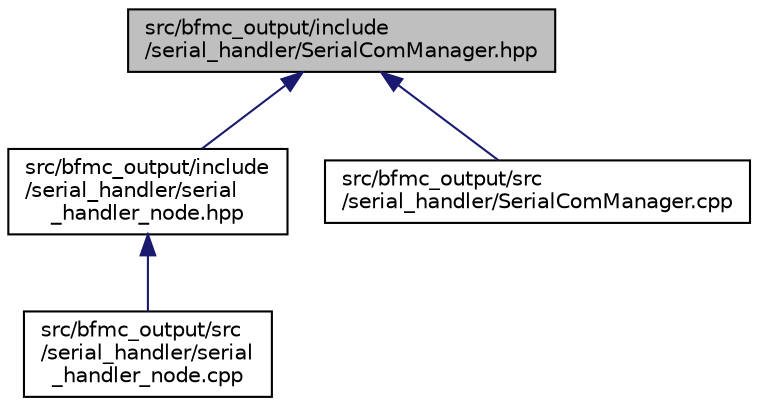 digraph "src/bfmc_output/include/serial_handler/SerialComManager.hpp"
{
 // LATEX_PDF_SIZE
  edge [fontname="Helvetica",fontsize="10",labelfontname="Helvetica",labelfontsize="10"];
  node [fontname="Helvetica",fontsize="10",shape=record];
  Node1 [label="src/bfmc_output/include\l/serial_handler/SerialComManager.hpp",height=0.2,width=0.4,color="black", fillcolor="grey75", style="filled", fontcolor="black",tooltip="The header file holds the class for sending commands to the STM board."];
  Node1 -> Node2 [dir="back",color="midnightblue",fontsize="10",style="solid",fontname="Helvetica"];
  Node2 [label="src/bfmc_output/include\l/serial_handler/serial\l_handler_node.hpp",height=0.2,width=0.4,color="black", fillcolor="white", style="filled",URL="$serial__handler__node_8hpp.html",tooltip="The header file holds the class for converting the ROS command messages to messages that can be sent ..."];
  Node2 -> Node3 [dir="back",color="midnightblue",fontsize="10",style="solid",fontname="Helvetica"];
  Node3 [label="src/bfmc_output/src\l/serial_handler/serial\l_handler_node.cpp",height=0.2,width=0.4,color="black", fillcolor="white", style="filled",URL="$serial__handler__node_8cpp.html",tooltip="This file holds the logic for converting the ROS command messages to messages that can be sent to the..."];
  Node1 -> Node4 [dir="back",color="midnightblue",fontsize="10",style="solid",fontname="Helvetica"];
  Node4 [label="src/bfmc_output/src\l/serial_handler/SerialComManager.cpp",height=0.2,width=0.4,color="black", fillcolor="white", style="filled",URL="$_serial_com_manager_8cpp.html",tooltip="This file holds the logic for sending commands to the STM board vie Serial."];
}

